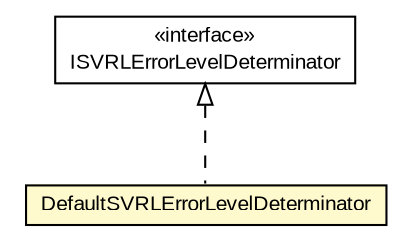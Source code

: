 #!/usr/local/bin/dot
#
# Class diagram 
# Generated by UMLGraph version 5.1 (http://www.umlgraph.org/)
#

digraph G {
	edge [fontname="arial",fontsize=10,labelfontname="arial",labelfontsize=10];
	node [fontname="arial",fontsize=10,shape=plaintext];
	nodesep=0.25;
	ranksep=0.5;
	// com.helger.schematron.svrl.ISVRLErrorLevelDeterminator
	c13810 [label=<<table title="com.helger.schematron.svrl.ISVRLErrorLevelDeterminator" border="0" cellborder="1" cellspacing="0" cellpadding="2" port="p" href="./ISVRLErrorLevelDeterminator.html">
		<tr><td><table border="0" cellspacing="0" cellpadding="1">
<tr><td align="center" balign="center"> &#171;interface&#187; </td></tr>
<tr><td align="center" balign="center"> ISVRLErrorLevelDeterminator </td></tr>
		</table></td></tr>
		</table>>, fontname="arial", fontcolor="black", fontsize=10.0];
	// com.helger.schematron.svrl.DefaultSVRLErrorLevelDeterminator
	c13811 [label=<<table title="com.helger.schematron.svrl.DefaultSVRLErrorLevelDeterminator" border="0" cellborder="1" cellspacing="0" cellpadding="2" port="p" bgcolor="lemonChiffon" href="./DefaultSVRLErrorLevelDeterminator.html">
		<tr><td><table border="0" cellspacing="0" cellpadding="1">
<tr><td align="center" balign="center"> DefaultSVRLErrorLevelDeterminator </td></tr>
		</table></td></tr>
		</table>>, fontname="arial", fontcolor="black", fontsize=10.0];
	//com.helger.schematron.svrl.DefaultSVRLErrorLevelDeterminator implements com.helger.schematron.svrl.ISVRLErrorLevelDeterminator
	c13810:p -> c13811:p [dir=back,arrowtail=empty,style=dashed];
}

